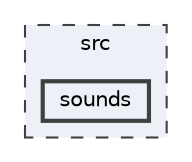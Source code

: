 digraph "src/sounds"
{
 // LATEX_PDF_SIZE
  bgcolor="transparent";
  edge [fontname=Helvetica,fontsize=10,labelfontname=Helvetica,labelfontsize=10];
  node [fontname=Helvetica,fontsize=10,shape=box,height=0.2,width=0.4];
  compound=true
  subgraph clusterdir_68267d1309a1af8e8297ef4c3efbcdba {
    graph [ bgcolor="#edf0f7", pencolor="grey25", label="src", fontname=Helvetica,fontsize=10 style="filled,dashed", URL="dir_68267d1309a1af8e8297ef4c3efbcdba.html",tooltip=""]
  dir_a96564f6348ccf85c63c82abdf96cc4c [label="sounds", fillcolor="#edf0f7", color="grey25", style="filled,bold", URL="dir_a96564f6348ccf85c63c82abdf96cc4c.html",tooltip=""];
  }
}
